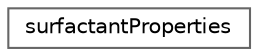 digraph "Graphical Class Hierarchy"
{
 // LATEX_PDF_SIZE
  bgcolor="transparent";
  edge [fontname=Helvetica,fontsize=10,labelfontname=Helvetica,labelfontsize=10];
  node [fontname=Helvetica,fontsize=10,shape=box,height=0.2,width=0.4];
  rankdir="LR";
  Node0 [id="Node000000",label="surfactantProperties",height=0.2,width=0.4,color="grey40", fillcolor="white", style="filled",URL="$classFoam_1_1surfactantProperties.html",tooltip=" "];
}
